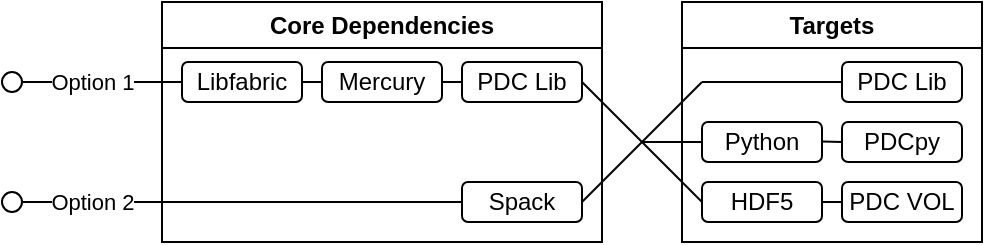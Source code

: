 <mxfile version="28.0.4">
  <diagram name="Page-1" id="20YhaTEln18I4_PRPuHV">
    <mxGraphModel dx="595" dy="301" grid="1" gridSize="10" guides="1" tooltips="1" connect="1" arrows="1" fold="1" page="1" pageScale="1" pageWidth="850" pageHeight="1100" math="0" shadow="0">
      <root>
        <mxCell id="0" />
        <mxCell id="1" parent="0" />
        <mxCell id="GD93v9iV0xq1SFaQ8Sx2-1" value="Core Dependencies" style="swimlane;whiteSpace=wrap;html=1;" vertex="1" parent="1">
          <mxGeometry x="210" y="230" width="220" height="120" as="geometry" />
        </mxCell>
        <mxCell id="GD93v9iV0xq1SFaQ8Sx2-4" value="Libfabric" style="rounded=1;whiteSpace=wrap;html=1;" vertex="1" parent="GD93v9iV0xq1SFaQ8Sx2-1">
          <mxGeometry x="10" y="30" width="60" height="20" as="geometry" />
        </mxCell>
        <mxCell id="GD93v9iV0xq1SFaQ8Sx2-8" value="Mercury" style="rounded=1;whiteSpace=wrap;html=1;" vertex="1" parent="GD93v9iV0xq1SFaQ8Sx2-1">
          <mxGeometry x="80" y="30" width="60" height="20" as="geometry" />
        </mxCell>
        <mxCell id="GD93v9iV0xq1SFaQ8Sx2-9" value="PDC Lib" style="rounded=1;whiteSpace=wrap;html=1;" vertex="1" parent="GD93v9iV0xq1SFaQ8Sx2-1">
          <mxGeometry x="150" y="30" width="60" height="20" as="geometry" />
        </mxCell>
        <mxCell id="GD93v9iV0xq1SFaQ8Sx2-13" value="" style="ellipse;whiteSpace=wrap;html=1;aspect=fixed;" vertex="1" parent="GD93v9iV0xq1SFaQ8Sx2-1">
          <mxGeometry x="-80" y="95" width="10" height="10" as="geometry" />
        </mxCell>
        <mxCell id="GD93v9iV0xq1SFaQ8Sx2-14" value="Option 2" style="endArrow=none;html=1;rounded=0;exitX=1;exitY=0.5;exitDx=0;exitDy=0;" edge="1" parent="GD93v9iV0xq1SFaQ8Sx2-1" source="GD93v9iV0xq1SFaQ8Sx2-13">
          <mxGeometry width="50" height="50" relative="1" as="geometry">
            <mxPoint x="-110" y="175" as="sourcePoint" />
            <mxPoint y="100" as="targetPoint" />
          </mxGeometry>
        </mxCell>
        <mxCell id="GD93v9iV0xq1SFaQ8Sx2-15" value="" style="endArrow=none;html=1;rounded=0;" edge="1" parent="GD93v9iV0xq1SFaQ8Sx2-1">
          <mxGeometry width="50" height="50" relative="1" as="geometry">
            <mxPoint y="100" as="sourcePoint" />
            <mxPoint x="150" y="100" as="targetPoint" />
          </mxGeometry>
        </mxCell>
        <mxCell id="GD93v9iV0xq1SFaQ8Sx2-7" value="Spack" style="rounded=1;whiteSpace=wrap;html=1;" vertex="1" parent="GD93v9iV0xq1SFaQ8Sx2-1">
          <mxGeometry x="150" y="90" width="60" height="20" as="geometry" />
        </mxCell>
        <mxCell id="GD93v9iV0xq1SFaQ8Sx2-24" value="" style="endArrow=none;html=1;rounded=0;exitX=1;exitY=0.5;exitDx=0;exitDy=0;" edge="1" parent="GD93v9iV0xq1SFaQ8Sx2-1" source="GD93v9iV0xq1SFaQ8Sx2-7">
          <mxGeometry width="50" height="50" relative="1" as="geometry">
            <mxPoint x="190" y="120" as="sourcePoint" />
            <mxPoint x="240" y="70" as="targetPoint" />
          </mxGeometry>
        </mxCell>
        <mxCell id="GD93v9iV0xq1SFaQ8Sx2-3" value="Targets" style="swimlane;whiteSpace=wrap;html=1;" vertex="1" parent="1">
          <mxGeometry x="470" y="230" width="150" height="120" as="geometry" />
        </mxCell>
        <mxCell id="GD93v9iV0xq1SFaQ8Sx2-19" value="Python" style="rounded=1;whiteSpace=wrap;html=1;" vertex="1" parent="GD93v9iV0xq1SFaQ8Sx2-3">
          <mxGeometry x="10" y="60" width="60" height="20" as="geometry" />
        </mxCell>
        <mxCell id="GD93v9iV0xq1SFaQ8Sx2-20" value="PDC Lib" style="rounded=1;whiteSpace=wrap;html=1;" vertex="1" parent="GD93v9iV0xq1SFaQ8Sx2-3">
          <mxGeometry x="80" y="30" width="60" height="20" as="geometry" />
        </mxCell>
        <mxCell id="GD93v9iV0xq1SFaQ8Sx2-21" value="HDF5" style="rounded=1;whiteSpace=wrap;html=1;" vertex="1" parent="GD93v9iV0xq1SFaQ8Sx2-3">
          <mxGeometry x="10" y="90" width="60" height="20" as="geometry" />
        </mxCell>
        <mxCell id="GD93v9iV0xq1SFaQ8Sx2-26" value="PDCpy" style="rounded=1;whiteSpace=wrap;html=1;" vertex="1" parent="GD93v9iV0xq1SFaQ8Sx2-3">
          <mxGeometry x="80" y="60" width="60" height="20" as="geometry" />
        </mxCell>
        <mxCell id="GD93v9iV0xq1SFaQ8Sx2-27" value="PDC VOL" style="rounded=1;whiteSpace=wrap;html=1;" vertex="1" parent="GD93v9iV0xq1SFaQ8Sx2-3">
          <mxGeometry x="80" y="90" width="60" height="20" as="geometry" />
        </mxCell>
        <mxCell id="GD93v9iV0xq1SFaQ8Sx2-29" value="" style="endArrow=none;html=1;rounded=0;" edge="1" parent="GD93v9iV0xq1SFaQ8Sx2-3">
          <mxGeometry width="50" height="50" relative="1" as="geometry">
            <mxPoint x="70" y="69.8" as="sourcePoint" />
            <mxPoint x="80" y="70" as="targetPoint" />
          </mxGeometry>
        </mxCell>
        <mxCell id="GD93v9iV0xq1SFaQ8Sx2-31" value="" style="endArrow=none;html=1;rounded=0;entryX=0;entryY=0.5;entryDx=0;entryDy=0;exitX=1;exitY=0.5;exitDx=0;exitDy=0;" edge="1" parent="GD93v9iV0xq1SFaQ8Sx2-3" source="GD93v9iV0xq1SFaQ8Sx2-21" target="GD93v9iV0xq1SFaQ8Sx2-27">
          <mxGeometry width="50" height="50" relative="1" as="geometry">
            <mxPoint x="30" y="160" as="sourcePoint" />
            <mxPoint x="60" y="190" as="targetPoint" />
          </mxGeometry>
        </mxCell>
        <mxCell id="GD93v9iV0xq1SFaQ8Sx2-11" value="" style="ellipse;whiteSpace=wrap;html=1;aspect=fixed;" vertex="1" parent="1">
          <mxGeometry x="130" y="265" width="10" height="10" as="geometry" />
        </mxCell>
        <mxCell id="GD93v9iV0xq1SFaQ8Sx2-12" value="Option 1" style="endArrow=none;html=1;rounded=0;exitX=1;exitY=0.5;exitDx=0;exitDy=0;" edge="1" parent="1" source="GD93v9iV0xq1SFaQ8Sx2-11">
          <mxGeometry width="50" height="50" relative="1" as="geometry">
            <mxPoint x="100" y="340" as="sourcePoint" />
            <mxPoint x="210" y="270" as="targetPoint" />
          </mxGeometry>
        </mxCell>
        <mxCell id="GD93v9iV0xq1SFaQ8Sx2-16" value="" style="endArrow=none;html=1;rounded=0;entryX=0;entryY=0.5;entryDx=0;entryDy=0;" edge="1" parent="1" target="GD93v9iV0xq1SFaQ8Sx2-4">
          <mxGeometry width="50" height="50" relative="1" as="geometry">
            <mxPoint x="210" y="270" as="sourcePoint" />
            <mxPoint x="260" y="220" as="targetPoint" />
          </mxGeometry>
        </mxCell>
        <mxCell id="GD93v9iV0xq1SFaQ8Sx2-17" value="" style="endArrow=none;html=1;rounded=0;entryX=0;entryY=0.5;entryDx=0;entryDy=0;" edge="1" parent="1" target="GD93v9iV0xq1SFaQ8Sx2-8">
          <mxGeometry width="50" height="50" relative="1" as="geometry">
            <mxPoint x="280" y="270" as="sourcePoint" />
            <mxPoint x="330" y="220" as="targetPoint" />
          </mxGeometry>
        </mxCell>
        <mxCell id="GD93v9iV0xq1SFaQ8Sx2-18" value="" style="endArrow=none;html=1;rounded=0;entryX=0;entryY=0.5;entryDx=0;entryDy=0;" edge="1" parent="1" target="GD93v9iV0xq1SFaQ8Sx2-9">
          <mxGeometry width="50" height="50" relative="1" as="geometry">
            <mxPoint x="350" y="270" as="sourcePoint" />
            <mxPoint x="400" y="220" as="targetPoint" />
          </mxGeometry>
        </mxCell>
        <mxCell id="GD93v9iV0xq1SFaQ8Sx2-25" value="" style="endArrow=none;html=1;rounded=0;entryX=1;entryY=0.5;entryDx=0;entryDy=0;" edge="1" parent="1" target="GD93v9iV0xq1SFaQ8Sx2-9">
          <mxGeometry width="50" height="50" relative="1" as="geometry">
            <mxPoint x="450" y="300" as="sourcePoint" />
            <mxPoint x="480" y="350" as="targetPoint" />
          </mxGeometry>
        </mxCell>
        <mxCell id="GD93v9iV0xq1SFaQ8Sx2-28" value="" style="endArrow=none;html=1;rounded=0;entryX=0;entryY=0.5;entryDx=0;entryDy=0;" edge="1" parent="1" target="GD93v9iV0xq1SFaQ8Sx2-19">
          <mxGeometry width="50" height="50" relative="1" as="geometry">
            <mxPoint x="450" y="300" as="sourcePoint" />
            <mxPoint x="500" y="250" as="targetPoint" />
          </mxGeometry>
        </mxCell>
        <mxCell id="GD93v9iV0xq1SFaQ8Sx2-30" value="" style="endArrow=none;html=1;rounded=0;entryX=0;entryY=0.5;entryDx=0;entryDy=0;" edge="1" parent="1" target="GD93v9iV0xq1SFaQ8Sx2-21">
          <mxGeometry width="50" height="50" relative="1" as="geometry">
            <mxPoint x="450" y="300" as="sourcePoint" />
            <mxPoint x="500" y="350" as="targetPoint" />
          </mxGeometry>
        </mxCell>
        <mxCell id="GD93v9iV0xq1SFaQ8Sx2-32" value="" style="endArrow=none;html=1;rounded=0;" edge="1" parent="1">
          <mxGeometry width="50" height="50" relative="1" as="geometry">
            <mxPoint x="480" y="270" as="sourcePoint" />
            <mxPoint x="450" y="300" as="targetPoint" />
          </mxGeometry>
        </mxCell>
        <mxCell id="GD93v9iV0xq1SFaQ8Sx2-33" value="" style="endArrow=none;html=1;rounded=0;entryX=0;entryY=0.5;entryDx=0;entryDy=0;" edge="1" parent="1" target="GD93v9iV0xq1SFaQ8Sx2-20">
          <mxGeometry width="50" height="50" relative="1" as="geometry">
            <mxPoint x="480" y="270" as="sourcePoint" />
            <mxPoint x="530" y="220" as="targetPoint" />
          </mxGeometry>
        </mxCell>
      </root>
    </mxGraphModel>
  </diagram>
</mxfile>

